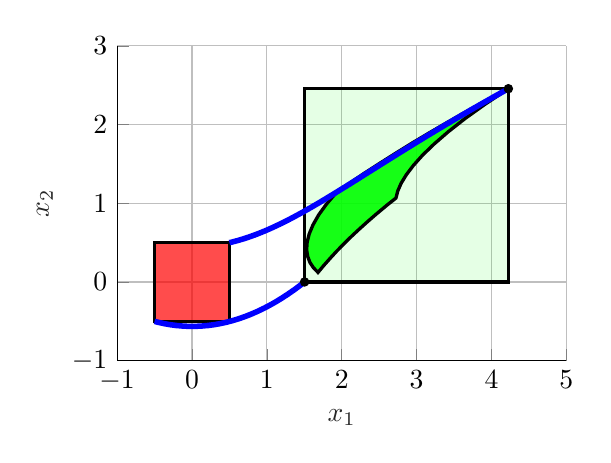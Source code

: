 % This file was created by matlab2tikz.
%
%The latest updates can be retrieved from
%  http://www.mathworks.com/matlabcentral/fileexchange/22022-matlab2tikz-matlab2tikz
%where you can also make suggestions and rate matlab2tikz.
%
\begin{tikzpicture}

\begin{axis}[%
width=5.706cm,
height=4cm,
at={(0cm,0cm)},
scale only axis,
xmin=-1,
xmax=5,
xtick={-1,  0,  1,  2,  3,  4,  5},
xlabel style={font=\color{white!15!black}},
xlabel={$x_1$},
ymin=-1,
ymax=3,
ytick={-1,  0,  1,  2,  3},
ylabel style={font=\color{white!15!black}},
ylabel={$x_2$},
axis background/.style={fill=white},
axis x line*=bottom,
axis y line*=left,
xmajorgrids,
ymajorgrids
]

\addplot[area legend, line width=1.2pt, draw=black, fill=red, fill opacity=0.7, forget plot]
table[row sep=crcr] {%
x	y\\
-0.5	-0.5\\
-0.4	-0.5\\
-0.3	-0.5\\
-0.2	-0.5\\
-0.1	-0.5\\
0	-0.5\\
0.1	-0.5\\
0.2	-0.5\\
0.3	-0.5\\
0.4	-0.5\\
0.5	-0.5\\
0.5	-0.4\\
0.5	-0.3\\
0.5	-0.2\\
0.5	-0.1\\
0.5	0\\
0.5	0.1\\
0.5	0.2\\
0.5	0.3\\
0.5	0.4\\
0.5	0.5\\
0.4	0.5\\
0.3	0.5\\
0.2	0.5\\
0.1	0.5\\
0	0.5\\
-0.1	0.5\\
-0.2	0.5\\
-0.3	0.5\\
-0.4	0.5\\
-0.5	0.5\\
-0.5	0.4\\
-0.5	0.3\\
-0.5	0.2\\
-0.5	0.1\\
-0.5	0\\
-0.5	-0.1\\
-0.5	-0.2\\
-0.5	-0.3\\
-0.5	-0.4\\
-0.5	-0.5\\
}--cycle;

\addplot[area legend, line width=1.2pt, draw=black, fill=green, fill opacity=0.1, forget plot]
table[row sep=crcr] {%
x	y\\
1.504	0.001\\
1.776	0.001\\
2.048	0.001\\
2.32	0.001\\
2.592	0.001\\
2.864	0.001\\
3.136	0.001\\
3.409	0.001\\
3.681	0.001\\
3.953	0.001\\
4.225	0.001\\
4.225	0.246\\
4.225	0.492\\
4.225	0.737\\
4.225	0.983\\
4.225	1.228\\
4.225	1.473\\
4.225	1.719\\
4.225	1.964\\
4.225	2.209\\
4.225	2.455\\
3.953	2.455\\
3.681	2.455\\
3.409	2.455\\
3.136	2.455\\
2.864	2.455\\
2.592	2.455\\
2.32	2.455\\
2.048	2.455\\
1.776	2.455\\
1.504	2.455\\
1.504	2.209\\
1.504	1.964\\
1.504	1.719\\
1.504	1.473\\
1.504	1.228\\
1.504	0.983\\
1.504	0.737\\
1.504	0.492\\
1.504	0.246\\
1.504	0.001\\
}--cycle;

\addplot[area legend, line width=1.2pt, draw=black, fill=green, fill opacity=0.9, forget plot]
table[row sep=crcr] {%
x	y\\
1.683	0.122\\
1.76	0.21\\
1.843	0.299\\
1.931	0.39\\
2.026	0.482\\
2.126	0.576\\
2.233	0.671\\
2.346	0.768\\
2.465	0.866\\
2.591	0.966\\
2.724	1.067\\
2.748	1.156\\
2.793	1.254\\
2.862	1.362\\
2.957	1.481\\
3.08	1.612\\
3.235	1.754\\
3.423	1.909\\
3.648	2.077\\
3.914	2.258\\
4.225	2.455\\
3.948	2.314\\
3.683	2.175\\
3.429	2.038\\
3.186	1.904\\
2.952	1.772\\
2.729	1.641\\
2.516	1.513\\
2.312	1.388\\
2.118	1.264\\
1.933	1.142\\
1.797	0.991\\
1.692	0.853\\
1.616	0.726\\
1.565	0.61\\
1.538	0.505\\
1.531	0.41\\
1.545	0.325\\
1.575	0.249\\
1.622	0.181\\
1.683	0.122\\
}--cycle;
\addplot[only marks, mark=*, mark options={}, mark size=1.5pt, color=black, fill=black] table[row sep=crcr]{%
x	y\\
1.504	0.001\\
};
\addplot[only marks, mark=*, mark options={}, mark size=1.5pt, color=black, fill=black] table[row sep=crcr]{%
x	y\\
4.225	2.455\\
};
\addplot [color=blue, line width=2.0pt, forget plot]
  table[row sep=crcr]{%
-0.5	-0.5\\
-0.496	-0.501\\
-0.492	-0.502\\
-0.488	-0.503\\
-0.484	-0.504\\
-0.48	-0.505\\
-0.476	-0.506\\
-0.472	-0.507\\
-0.468	-0.508\\
-0.464	-0.509\\
-0.46	-0.51\\
-0.456	-0.511\\
-0.452	-0.511\\
-0.448	-0.512\\
-0.444	-0.513\\
-0.44	-0.514\\
-0.436	-0.515\\
-0.432	-0.516\\
-0.428	-0.517\\
-0.424	-0.518\\
-0.42	-0.518\\
-0.416	-0.519\\
-0.412	-0.52\\
-0.408	-0.521\\
-0.404	-0.522\\
-0.4	-0.523\\
-0.396	-0.523\\
-0.392	-0.524\\
-0.388	-0.525\\
-0.384	-0.526\\
-0.38	-0.527\\
-0.376	-0.527\\
-0.372	-0.528\\
-0.368	-0.529\\
-0.364	-0.53\\
-0.36	-0.53\\
-0.356	-0.531\\
-0.352	-0.532\\
-0.348	-0.532\\
-0.344	-0.533\\
-0.34	-0.534\\
-0.336	-0.534\\
-0.332	-0.535\\
-0.328	-0.536\\
-0.324	-0.536\\
-0.32	-0.537\\
-0.316	-0.538\\
-0.312	-0.538\\
-0.308	-0.539\\
-0.304	-0.54\\
-0.3	-0.54\\
-0.296	-0.541\\
-0.292	-0.541\\
-0.288	-0.542\\
-0.284	-0.543\\
-0.28	-0.543\\
-0.276	-0.544\\
-0.272	-0.544\\
-0.268	-0.545\\
-0.264	-0.545\\
-0.26	-0.546\\
-0.256	-0.546\\
-0.252	-0.547\\
-0.248	-0.547\\
-0.244	-0.548\\
-0.24	-0.548\\
-0.236	-0.549\\
-0.232	-0.549\\
-0.228	-0.55\\
-0.224	-0.55\\
-0.22	-0.551\\
-0.216	-0.551\\
-0.212	-0.552\\
-0.208	-0.552\\
-0.204	-0.552\\
-0.2	-0.553\\
-0.196	-0.553\\
-0.192	-0.554\\
-0.188	-0.554\\
-0.184	-0.554\\
-0.18	-0.555\\
-0.176	-0.555\\
-0.172	-0.555\\
-0.168	-0.556\\
-0.164	-0.556\\
-0.16	-0.556\\
-0.156	-0.557\\
-0.152	-0.557\\
-0.148	-0.557\\
-0.144	-0.558\\
-0.14	-0.558\\
-0.136	-0.558\\
-0.132	-0.559\\
-0.128	-0.559\\
-0.124	-0.559\\
-0.12	-0.559\\
-0.116	-0.56\\
-0.112	-0.56\\
-0.108	-0.56\\
-0.104	-0.56\\
-0.1	-0.56\\
-0.096	-0.561\\
-0.092	-0.561\\
-0.088	-0.561\\
-0.084	-0.561\\
-0.08	-0.561\\
-0.076	-0.561\\
-0.072	-0.562\\
-0.068	-0.562\\
-0.064	-0.562\\
-0.06	-0.562\\
-0.056	-0.562\\
-0.052	-0.562\\
-0.048	-0.562\\
-0.044	-0.562\\
-0.04	-0.563\\
-0.036	-0.563\\
-0.032	-0.563\\
-0.028	-0.563\\
-0.024	-0.563\\
-0.02	-0.563\\
-0.016	-0.563\\
-0.012	-0.563\\
-0.008	-0.563\\
-0.004	-0.563\\
4.163e-16	-0.563\\
0.004	-0.563\\
0.008	-0.563\\
0.012	-0.563\\
0.016	-0.563\\
0.02	-0.563\\
0.024	-0.563\\
0.028	-0.563\\
0.032	-0.563\\
0.036	-0.563\\
0.04	-0.563\\
0.044	-0.563\\
0.048	-0.562\\
0.052	-0.562\\
0.056	-0.562\\
0.06	-0.562\\
0.064	-0.562\\
0.068	-0.562\\
0.072	-0.562\\
0.076	-0.562\\
0.08	-0.561\\
0.084	-0.561\\
0.088	-0.561\\
0.092	-0.561\\
0.096	-0.561\\
0.1	-0.561\\
0.104	-0.56\\
0.108	-0.56\\
0.112	-0.56\\
0.116	-0.56\\
0.12	-0.56\\
0.124	-0.559\\
0.128	-0.559\\
0.132	-0.559\\
0.136	-0.559\\
0.14	-0.558\\
0.144	-0.558\\
0.148	-0.558\\
0.152	-0.557\\
0.156	-0.557\\
0.16	-0.557\\
0.164	-0.556\\
0.168	-0.556\\
0.172	-0.556\\
0.176	-0.555\\
0.18	-0.555\\
0.184	-0.555\\
0.188	-0.554\\
0.192	-0.554\\
0.196	-0.554\\
0.2	-0.553\\
0.204	-0.553\\
0.208	-0.552\\
0.212	-0.552\\
0.216	-0.552\\
0.22	-0.551\\
0.224	-0.551\\
0.228	-0.55\\
0.232	-0.55\\
0.236	-0.549\\
0.24	-0.549\\
0.244	-0.548\\
0.248	-0.548\\
0.252	-0.547\\
0.256	-0.547\\
0.26	-0.546\\
0.264	-0.546\\
0.268	-0.545\\
0.272	-0.545\\
0.276	-0.544\\
0.28	-0.544\\
0.284	-0.543\\
0.288	-0.543\\
0.292	-0.542\\
0.296	-0.541\\
0.3	-0.541\\
0.304	-0.54\\
0.308	-0.54\\
0.312	-0.539\\
0.316	-0.538\\
0.32	-0.538\\
0.324	-0.537\\
0.328	-0.536\\
0.332	-0.536\\
0.336	-0.535\\
0.34	-0.534\\
0.344	-0.534\\
0.348	-0.533\\
0.352	-0.532\\
0.356	-0.532\\
0.36	-0.531\\
0.364	-0.53\\
0.368	-0.53\\
0.372	-0.529\\
0.376	-0.528\\
0.38	-0.527\\
0.384	-0.527\\
0.388	-0.526\\
0.392	-0.525\\
0.396	-0.524\\
0.4	-0.523\\
0.404	-0.523\\
0.408	-0.522\\
0.412	-0.521\\
0.416	-0.52\\
0.42	-0.519\\
0.424	-0.518\\
0.428	-0.518\\
0.432	-0.517\\
0.436	-0.516\\
0.44	-0.515\\
0.444	-0.514\\
0.448	-0.513\\
0.452	-0.512\\
0.456	-0.511\\
0.46	-0.511\\
0.464	-0.51\\
0.468	-0.509\\
0.472	-0.508\\
0.476	-0.507\\
0.48	-0.506\\
0.484	-0.505\\
0.488	-0.504\\
0.492	-0.503\\
0.496	-0.502\\
0.5	-0.501\\
0.504	-0.5\\
0.508	-0.499\\
0.512	-0.498\\
0.516	-0.497\\
0.52	-0.496\\
0.524	-0.495\\
0.528	-0.494\\
0.532	-0.493\\
0.536	-0.492\\
0.54	-0.491\\
0.544	-0.49\\
0.548	-0.488\\
0.552	-0.487\\
0.556	-0.486\\
0.56	-0.485\\
0.564	-0.484\\
0.568	-0.483\\
0.572	-0.482\\
0.576	-0.481\\
0.58	-0.479\\
0.584	-0.478\\
0.588	-0.477\\
0.592	-0.476\\
0.596	-0.475\\
0.6	-0.474\\
0.604	-0.472\\
0.608	-0.471\\
0.612	-0.47\\
0.616	-0.469\\
0.62	-0.468\\
0.624	-0.466\\
0.628	-0.465\\
0.632	-0.464\\
0.636	-0.463\\
0.64	-0.461\\
0.644	-0.46\\
0.648	-0.459\\
0.652	-0.457\\
0.656	-0.456\\
0.66	-0.455\\
0.664	-0.453\\
0.668	-0.452\\
0.672	-0.451\\
0.676	-0.449\\
0.68	-0.448\\
0.684	-0.447\\
0.688	-0.445\\
0.692	-0.444\\
0.696	-0.443\\
0.7	-0.441\\
0.704	-0.44\\
0.708	-0.438\\
0.712	-0.437\\
0.716	-0.436\\
0.72	-0.434\\
0.724	-0.433\\
0.728	-0.431\\
0.732	-0.43\\
0.736	-0.428\\
0.74	-0.427\\
0.744	-0.425\\
0.748	-0.424\\
0.752	-0.422\\
0.756	-0.421\\
0.76	-0.419\\
0.764	-0.418\\
0.768	-0.416\\
0.772	-0.415\\
0.776	-0.413\\
0.78	-0.412\\
0.784	-0.41\\
0.788	-0.409\\
0.792	-0.407\\
0.796	-0.405\\
0.8	-0.404\\
0.804	-0.402\\
0.808	-0.401\\
0.812	-0.399\\
0.816	-0.397\\
0.82	-0.396\\
0.824	-0.394\\
0.828	-0.392\\
0.832	-0.391\\
0.836	-0.389\\
0.84	-0.387\\
0.844	-0.386\\
0.848	-0.384\\
0.852	-0.382\\
0.856	-0.381\\
0.86	-0.379\\
0.864	-0.377\\
0.868	-0.376\\
0.872	-0.374\\
0.876	-0.372\\
0.88	-0.37\\
0.884	-0.369\\
0.888	-0.367\\
0.892	-0.365\\
0.896	-0.363\\
0.9	-0.361\\
0.904	-0.36\\
0.908	-0.358\\
0.912	-0.356\\
0.916	-0.354\\
0.92	-0.352\\
0.924	-0.35\\
0.928	-0.349\\
0.932	-0.347\\
0.936	-0.345\\
0.94	-0.343\\
0.944	-0.341\\
0.948	-0.339\\
0.952	-0.337\\
0.956	-0.335\\
0.96	-0.334\\
0.964	-0.332\\
0.968	-0.33\\
0.972	-0.328\\
0.976	-0.326\\
0.98	-0.324\\
0.984	-0.322\\
0.988	-0.32\\
0.992	-0.318\\
0.996	-0.316\\
1	-0.314\\
1.004	-0.312\\
1.008	-0.31\\
1.012	-0.308\\
1.016	-0.306\\
1.02	-0.304\\
1.024	-0.302\\
1.028	-0.3\\
1.032	-0.298\\
1.036	-0.296\\
1.04	-0.294\\
1.044	-0.292\\
1.048	-0.289\\
1.052	-0.287\\
1.056	-0.285\\
1.06	-0.283\\
1.064	-0.281\\
1.068	-0.279\\
1.072	-0.277\\
1.076	-0.275\\
1.08	-0.272\\
1.084	-0.27\\
1.088	-0.268\\
1.092	-0.266\\
1.096	-0.264\\
1.1	-0.262\\
1.104	-0.259\\
1.108	-0.257\\
1.112	-0.255\\
1.116	-0.253\\
1.12	-0.251\\
1.124	-0.248\\
1.128	-0.246\\
1.132	-0.244\\
1.136	-0.242\\
1.14	-0.239\\
1.144	-0.237\\
1.148	-0.235\\
1.152	-0.232\\
1.156	-0.23\\
1.16	-0.228\\
1.164	-0.225\\
1.168	-0.223\\
1.172	-0.221\\
1.176	-0.218\\
1.18	-0.216\\
1.184	-0.214\\
1.188	-0.211\\
1.192	-0.209\\
1.196	-0.207\\
1.2	-0.204\\
1.204	-0.202\\
1.208	-0.199\\
1.212	-0.197\\
1.216	-0.195\\
1.22	-0.192\\
1.224	-0.19\\
1.228	-0.187\\
1.232	-0.185\\
1.236	-0.182\\
1.24	-0.18\\
1.244	-0.177\\
1.248	-0.175\\
1.252	-0.172\\
1.256	-0.17\\
1.26	-0.167\\
1.264	-0.165\\
1.268	-0.162\\
1.272	-0.16\\
1.276	-0.157\\
1.28	-0.155\\
1.284	-0.152\\
1.288	-0.15\\
1.292	-0.147\\
1.296	-0.144\\
1.3	-0.142\\
1.304	-0.139\\
1.308	-0.137\\
1.312	-0.134\\
1.316	-0.131\\
1.32	-0.129\\
1.324	-0.126\\
1.328	-0.123\\
1.332	-0.121\\
1.336	-0.118\\
1.34	-0.115\\
1.344	-0.113\\
1.348	-0.11\\
1.352	-0.107\\
1.356	-0.105\\
1.36	-0.102\\
1.364	-0.099\\
1.368	-0.097\\
1.372	-0.094\\
1.376	-0.091\\
1.38	-0.088\\
1.384	-0.086\\
1.388	-0.083\\
1.392	-0.08\\
1.396	-0.077\\
1.4	-0.074\\
1.404	-0.072\\
1.408	-0.069\\
1.412	-0.066\\
1.416	-0.063\\
1.42	-0.06\\
1.424	-0.057\\
1.428	-0.055\\
1.432	-0.052\\
1.436	-0.049\\
1.44	-0.046\\
1.444	-0.043\\
1.448	-0.04\\
1.452	-0.037\\
1.456	-0.034\\
1.46	-0.032\\
1.464	-0.029\\
1.468	-0.026\\
1.472	-0.023\\
1.476	-0.02\\
1.48	-0.017\\
1.484	-0.014\\
1.488	-0.011\\
1.492	-0.008\\
1.496	-0.005\\
1.5	-0.002\\
1.504	0.001\\
};
\addplot [color=blue, line width=2.0pt, forget plot]
  table[row sep=crcr]{%
0.5	0.5\\
0.504	0.501\\
0.509	0.502\\
0.514	0.503\\
0.518	0.504\\
0.523	0.505\\
0.527	0.506\\
0.532	0.507\\
0.536	0.508\\
0.541	0.509\\
0.545	0.51\\
0.55	0.511\\
0.554	0.513\\
0.559	0.514\\
0.563	0.515\\
0.568	0.516\\
0.572	0.517\\
0.577	0.518\\
0.581	0.519\\
0.586	0.521\\
0.59	0.522\\
0.595	0.523\\
0.599	0.524\\
0.604	0.525\\
0.609	0.526\\
0.613	0.528\\
0.618	0.529\\
0.622	0.53\\
0.627	0.531\\
0.631	0.533\\
0.636	0.534\\
0.641	0.535\\
0.645	0.536\\
0.65	0.538\\
0.654	0.539\\
0.659	0.54\\
0.663	0.542\\
0.668	0.543\\
0.673	0.544\\
0.677	0.546\\
0.682	0.547\\
0.686	0.548\\
0.691	0.55\\
0.696	0.551\\
0.7	0.553\\
0.705	0.554\\
0.709	0.555\\
0.714	0.557\\
0.719	0.558\\
0.723	0.56\\
0.728	0.561\\
0.733	0.563\\
0.737	0.564\\
0.742	0.566\\
0.746	0.567\\
0.751	0.568\\
0.756	0.57\\
0.76	0.571\\
0.765	0.573\\
0.77	0.575\\
0.774	0.576\\
0.779	0.578\\
0.784	0.579\\
0.788	0.581\\
0.793	0.582\\
0.798	0.584\\
0.802	0.586\\
0.807	0.587\\
0.812	0.589\\
0.816	0.59\\
0.821	0.592\\
0.826	0.594\\
0.831	0.595\\
0.835	0.597\\
0.84	0.599\\
0.845	0.6\\
0.849	0.602\\
0.854	0.604\\
0.859	0.605\\
0.864	0.607\\
0.868	0.609\\
0.873	0.611\\
0.878	0.612\\
0.883	0.614\\
0.887	0.616\\
0.892	0.618\\
0.897	0.619\\
0.902	0.621\\
0.906	0.623\\
0.911	0.625\\
0.916	0.627\\
0.921	0.628\\
0.926	0.63\\
0.93	0.632\\
0.935	0.634\\
0.94	0.636\\
0.945	0.638\\
0.95	0.64\\
0.954	0.642\\
0.959	0.643\\
0.964	0.645\\
0.969	0.647\\
0.974	0.649\\
0.979	0.651\\
0.983	0.653\\
0.988	0.655\\
0.993	0.657\\
0.998	0.659\\
1.003	0.661\\
1.008	0.663\\
1.013	0.665\\
1.017	0.667\\
1.022	0.669\\
1.027	0.671\\
1.032	0.673\\
1.037	0.675\\
1.042	0.677\\
1.047	0.679\\
1.052	0.682\\
1.057	0.684\\
1.062	0.686\\
1.067	0.688\\
1.072	0.69\\
1.077	0.692\\
1.081	0.694\\
1.086	0.697\\
1.091	0.699\\
1.096	0.701\\
1.101	0.703\\
1.106	0.705\\
1.111	0.707\\
1.116	0.71\\
1.121	0.712\\
1.126	0.714\\
1.131	0.716\\
1.136	0.719\\
1.141	0.721\\
1.146	0.723\\
1.152	0.726\\
1.157	0.728\\
1.162	0.73\\
1.167	0.732\\
1.172	0.735\\
1.177	0.737\\
1.182	0.74\\
1.187	0.742\\
1.192	0.744\\
1.197	0.747\\
1.202	0.749\\
1.208	0.751\\
1.213	0.754\\
1.218	0.756\\
1.223	0.759\\
1.228	0.761\\
1.233	0.764\\
1.238	0.766\\
1.244	0.769\\
1.249	0.771\\
1.254	0.774\\
1.259	0.776\\
1.264	0.779\\
1.27	0.781\\
1.275	0.784\\
1.28	0.786\\
1.285	0.789\\
1.29	0.791\\
1.296	0.794\\
1.301	0.796\\
1.306	0.799\\
1.312	0.802\\
1.317	0.804\\
1.322	0.807\\
1.327	0.81\\
1.333	0.812\\
1.338	0.815\\
1.343	0.818\\
1.349	0.82\\
1.354	0.823\\
1.359	0.826\\
1.365	0.828\\
1.37	0.831\\
1.376	0.834\\
1.381	0.837\\
1.386	0.839\\
1.392	0.842\\
1.397	0.845\\
1.403	0.848\\
1.408	0.851\\
1.413	0.853\\
1.419	0.856\\
1.424	0.859\\
1.43	0.862\\
1.435	0.865\\
1.441	0.868\\
1.446	0.87\\
1.452	0.873\\
1.457	0.876\\
1.463	0.879\\
1.468	0.882\\
1.474	0.885\\
1.48	0.888\\
1.485	0.891\\
1.491	0.894\\
1.496	0.897\\
1.502	0.9\\
1.508	0.903\\
1.513	0.906\\
1.519	0.909\\
1.525	0.912\\
1.53	0.915\\
1.536	0.918\\
1.542	0.921\\
1.547	0.924\\
1.553	0.927\\
1.559	0.93\\
1.564	0.934\\
1.57	0.937\\
1.576	0.94\\
1.582	0.943\\
1.587	0.946\\
1.593	0.949\\
1.599	0.953\\
1.605	0.956\\
1.611	0.959\\
1.617	0.962\\
1.622	0.965\\
1.628	0.969\\
1.634	0.972\\
1.64	0.975\\
1.646	0.978\\
1.652	0.982\\
1.658	0.985\\
1.664	0.988\\
1.67	0.992\\
1.676	0.995\\
1.682	0.998\\
1.688	1.002\\
1.694	1.005\\
1.7	1.008\\
1.706	1.012\\
1.712	1.015\\
1.718	1.019\\
1.724	1.022\\
1.73	1.026\\
1.736	1.029\\
1.742	1.033\\
1.748	1.036\\
1.754	1.04\\
1.761	1.043\\
1.767	1.047\\
1.773	1.05\\
1.779	1.054\\
1.785	1.057\\
1.792	1.061\\
1.798	1.064\\
1.804	1.068\\
1.81	1.072\\
1.817	1.075\\
1.823	1.079\\
1.829	1.082\\
1.836	1.086\\
1.842	1.09\\
1.848	1.093\\
1.855	1.097\\
1.861	1.101\\
1.868	1.105\\
1.874	1.108\\
1.881	1.112\\
1.887	1.116\\
1.893	1.12\\
1.9	1.123\\
1.907	1.127\\
1.913	1.131\\
1.92	1.135\\
1.926	1.139\\
1.933	1.143\\
1.939	1.146\\
1.946	1.15\\
1.953	1.154\\
1.959	1.158\\
1.966	1.162\\
1.973	1.166\\
1.979	1.17\\
1.986	1.174\\
1.993	1.178\\
2.0	1.182\\
2.006	1.186\\
2.013	1.19\\
2.02	1.194\\
2.027	1.198\\
2.034	1.202\\
2.041	1.206\\
2.048	1.21\\
2.055	1.214\\
2.062	1.218\\
2.068	1.222\\
2.075	1.227\\
2.082	1.231\\
2.09	1.235\\
2.097	1.239\\
2.104	1.243\\
2.111	1.247\\
2.118	1.252\\
2.125	1.256\\
2.132	1.26\\
2.139	1.264\\
2.147	1.269\\
2.154	1.273\\
2.161	1.277\\
2.168	1.282\\
2.176	1.286\\
2.183	1.29\\
2.19	1.295\\
2.198	1.299\\
2.205	1.303\\
2.212	1.308\\
2.22	1.312\\
2.227	1.317\\
2.235	1.321\\
2.242	1.326\\
2.25	1.33\\
2.257	1.335\\
2.265	1.339\\
2.272	1.344\\
2.28	1.348\\
2.288	1.353\\
2.295	1.357\\
2.303	1.362\\
2.311	1.367\\
2.318	1.371\\
2.326	1.376\\
2.334	1.38\\
2.342	1.385\\
2.35	1.39\\
2.357	1.394\\
2.365	1.399\\
2.373	1.404\\
2.381	1.409\\
2.389	1.413\\
2.397	1.418\\
2.405	1.423\\
2.413	1.428\\
2.421	1.433\\
2.429	1.437\\
2.437	1.442\\
2.446	1.447\\
2.454	1.452\\
2.462	1.457\\
2.47	1.462\\
2.479	1.467\\
2.487	1.472\\
2.495	1.477\\
2.504	1.482\\
2.512	1.487\\
2.52	1.492\\
2.529	1.497\\
2.537	1.502\\
2.546	1.507\\
2.554	1.512\\
2.563	1.517\\
2.572	1.522\\
2.58	1.527\\
2.589	1.533\\
2.598	1.538\\
2.606	1.543\\
2.615	1.548\\
2.624	1.553\\
2.633	1.559\\
2.642	1.564\\
2.65	1.569\\
2.659	1.575\\
2.668	1.58\\
2.677	1.585\\
2.686	1.591\\
2.695	1.596\\
2.704	1.601\\
2.714	1.607\\
2.723	1.612\\
2.732	1.618\\
2.741	1.623\\
2.75	1.629\\
2.76	1.634\\
2.769	1.64\\
2.778	1.645\\
2.788	1.651\\
2.797	1.656\\
2.807	1.662\\
2.816	1.667\\
2.826	1.673\\
2.836	1.679\\
2.845	1.684\\
2.855	1.69\\
2.865	1.696\\
2.874	1.702\\
2.884	1.707\\
2.894	1.713\\
2.904	1.719\\
2.914	1.725\\
2.924	1.73\\
2.934	1.736\\
2.944	1.742\\
2.954	1.748\\
2.964	1.754\\
2.974	1.76\\
2.984	1.766\\
2.994	1.772\\
3.005	1.778\\
3.015	1.784\\
3.025	1.79\\
3.036	1.796\\
3.046	1.802\\
3.057	1.808\\
3.067	1.814\\
3.078	1.82\\
3.088	1.826\\
3.099	1.833\\
3.11	1.839\\
3.121	1.845\\
3.131	1.851\\
3.142	1.858\\
3.153	1.864\\
3.164	1.87\\
3.175	1.876\\
3.186	1.883\\
3.197	1.889\\
3.208	1.896\\
3.22	1.902\\
3.231	1.908\\
3.242	1.915\\
3.253	1.921\\
3.265	1.928\\
3.276	1.934\\
3.288	1.941\\
3.299	1.948\\
3.311	1.954\\
3.323	1.961\\
3.334	1.967\\
3.346	1.974\\
3.358	1.981\\
3.37	1.988\\
3.381	1.994\\
3.393	2.001\\
3.405	2.008\\
3.418	2.015\\
3.43	2.021\\
3.442	2.028\\
3.454	2.035\\
3.466	2.042\\
3.479	2.049\\
3.491	2.056\\
3.504	2.063\\
3.516	2.07\\
3.529	2.077\\
3.541	2.084\\
3.554	2.091\\
3.567	2.098\\
3.579	2.105\\
3.592	2.113\\
3.605	2.12\\
3.618	2.127\\
3.631	2.134\\
3.644	2.141\\
3.658	2.149\\
3.671	2.156\\
3.684	2.163\\
3.697	2.171\\
3.711	2.178\\
3.724	2.186\\
3.738	2.193\\
3.752	2.201\\
3.765	2.208\\
3.779	2.216\\
3.793	2.223\\
3.807	2.231\\
3.821	2.238\\
3.835	2.246\\
3.849	2.254\\
3.863	2.261\\
3.877	2.269\\
3.891	2.277\\
3.906	2.285\\
3.92	2.292\\
3.935	2.3\\
3.949	2.308\\
3.964	2.316\\
3.979	2.324\\
3.994	2.332\\
4.008	2.34\\
4.023	2.348\\
4.038	2.356\\
4.053	2.364\\
4.069	2.372\\
4.084	2.38\\
4.099	2.388\\
4.115	2.397\\
4.13	2.405\\
4.146	2.413\\
4.161	2.421\\
4.177	2.43\\
4.193	2.438\\
4.209	2.446\\
4.225	2.455\\
};
\end{axis}
\end{tikzpicture}%
